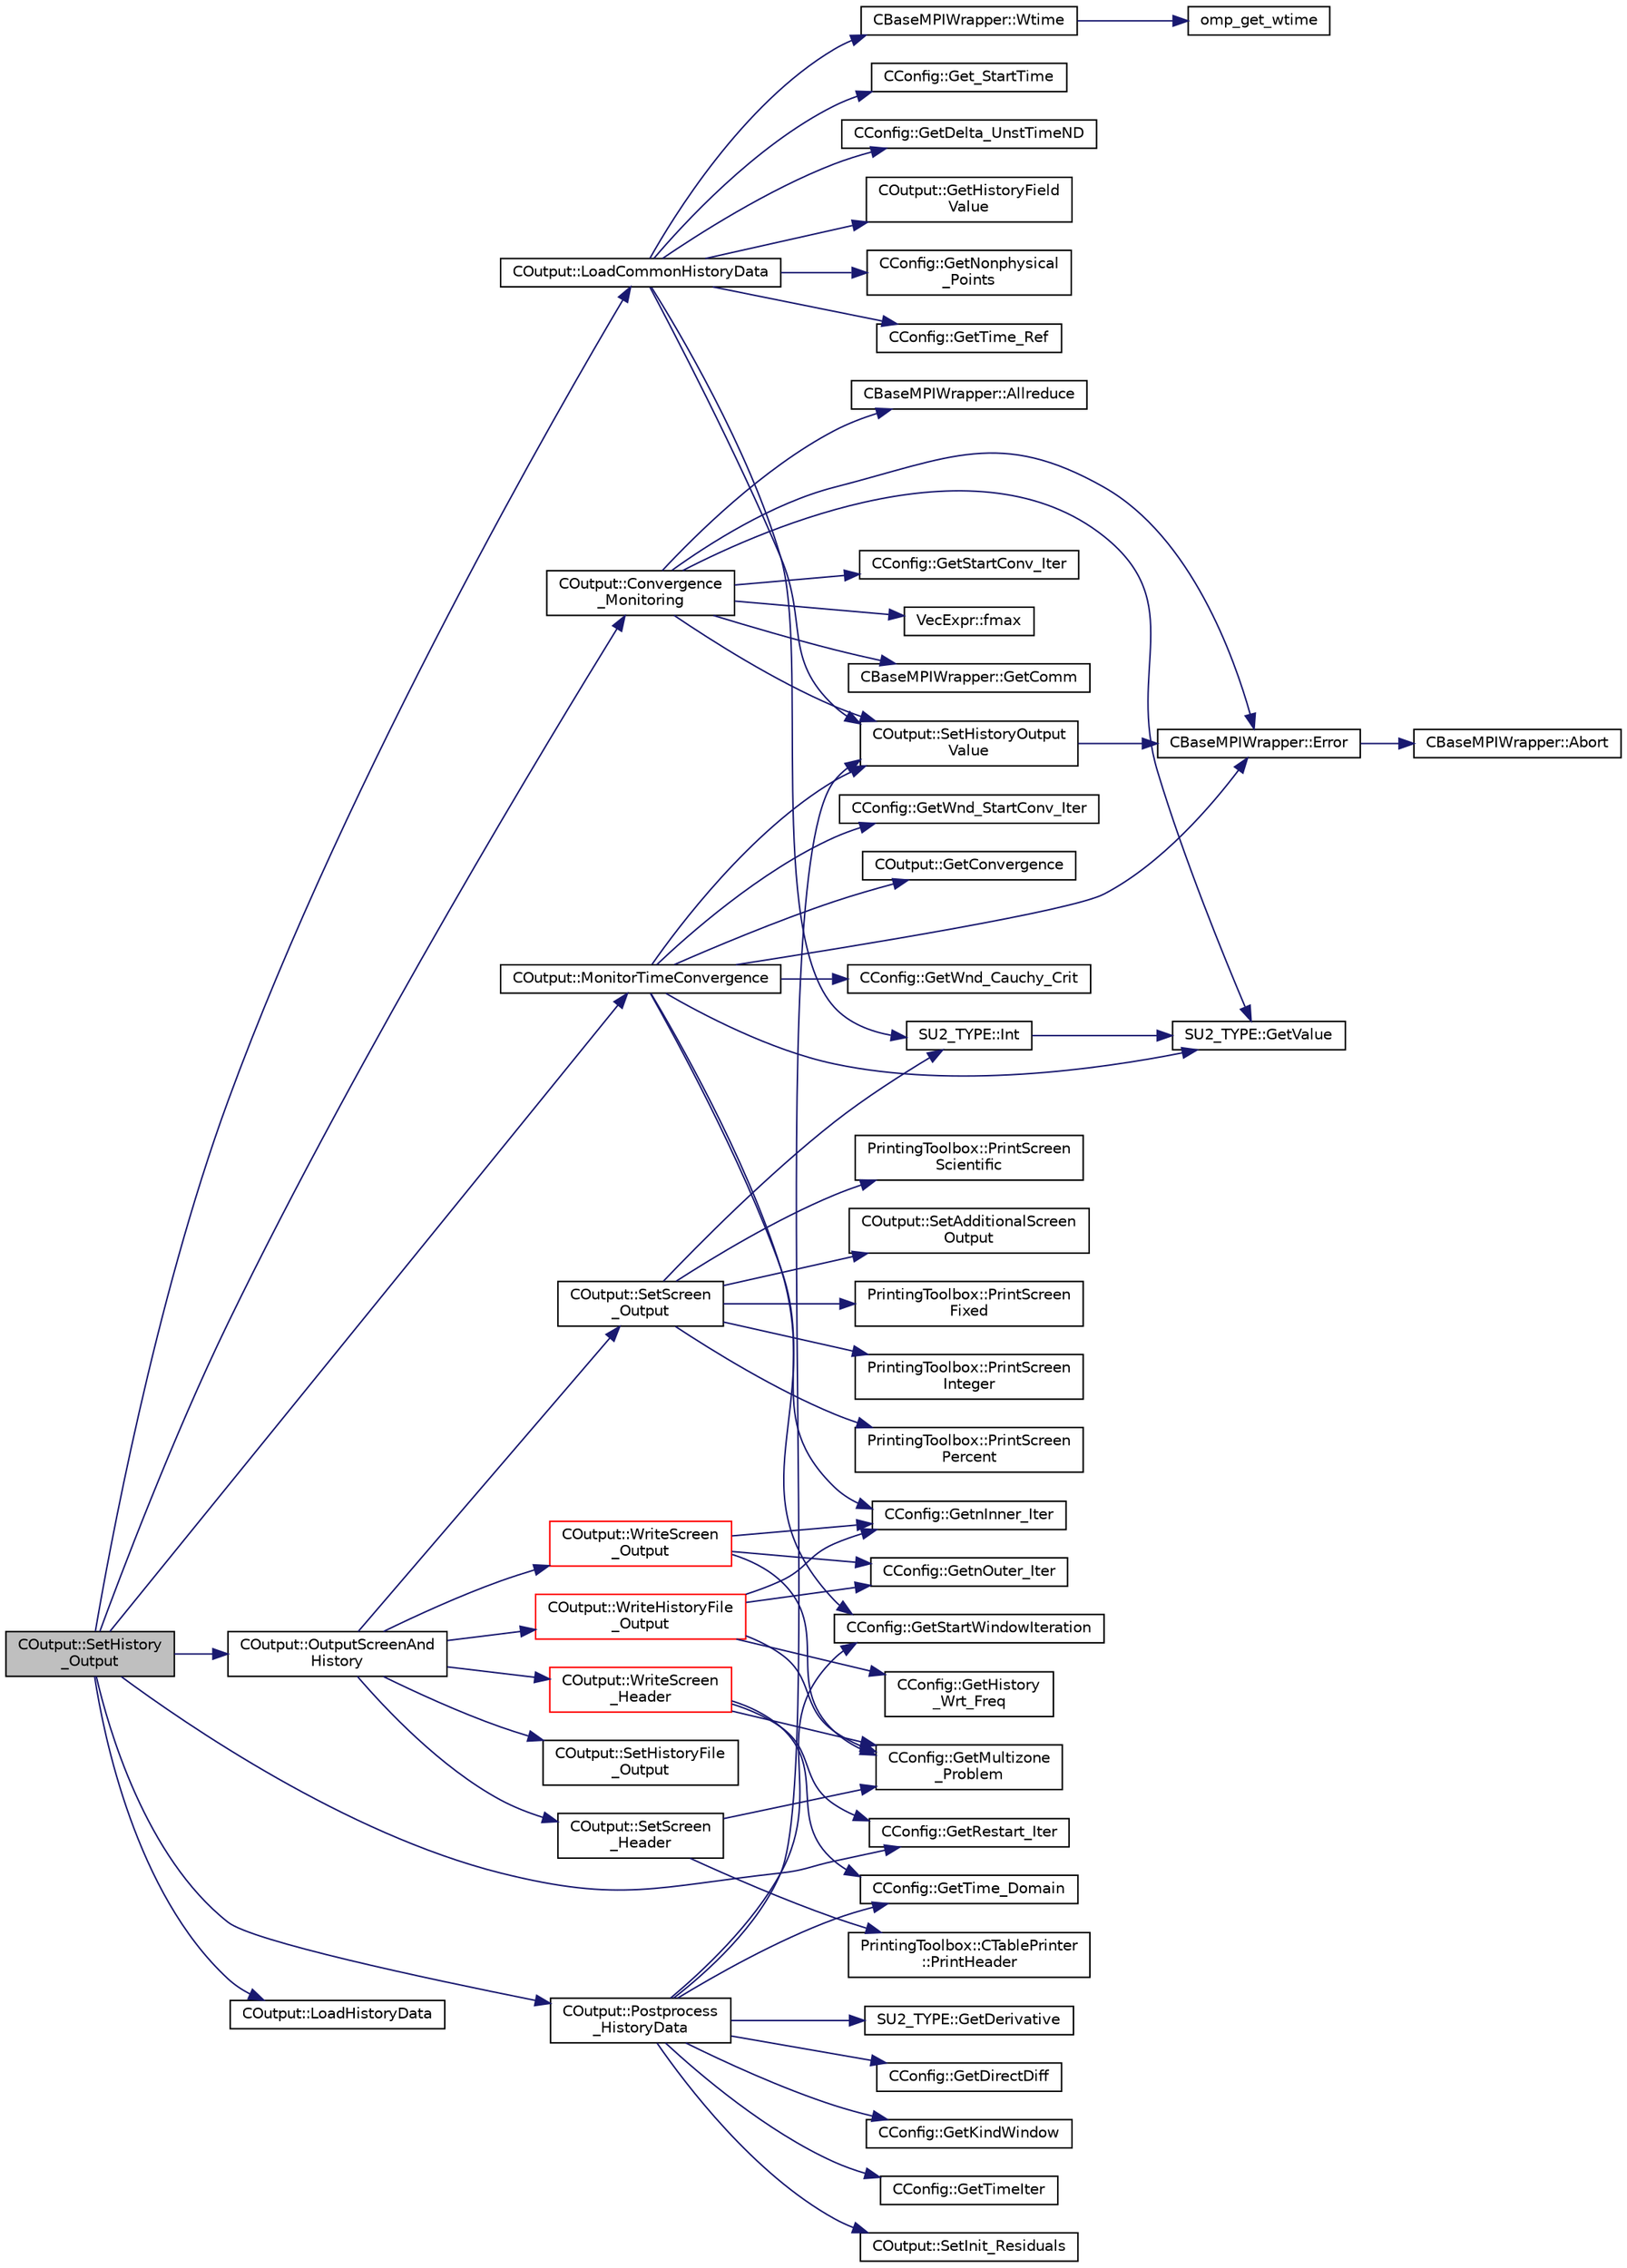 digraph "COutput::SetHistory_Output"
{
 // LATEX_PDF_SIZE
  edge [fontname="Helvetica",fontsize="10",labelfontname="Helvetica",labelfontsize="10"];
  node [fontname="Helvetica",fontsize="10",shape=record];
  rankdir="LR";
  Node1 [label="COutput::SetHistory\l_Output",height=0.2,width=0.4,color="black", fillcolor="grey75", style="filled", fontcolor="black",tooltip="Collects history data from the solvers, monitors the convergence and writes to screen and history fil..."];
  Node1 -> Node2 [color="midnightblue",fontsize="10",style="solid",fontname="Helvetica"];
  Node2 [label="COutput::Convergence\l_Monitoring",height=0.2,width=0.4,color="black", fillcolor="white", style="filled",URL="$classCOutput.html#ad6a512715652bcf82c907b92da4302b8",tooltip="Monitor the convergence of an output field."];
  Node2 -> Node3 [color="midnightblue",fontsize="10",style="solid",fontname="Helvetica"];
  Node3 [label="CBaseMPIWrapper::Allreduce",height=0.2,width=0.4,color="black", fillcolor="white", style="filled",URL="$classCBaseMPIWrapper.html#a381d4b3738c09d92ee1ae9f89715b541",tooltip=" "];
  Node2 -> Node4 [color="midnightblue",fontsize="10",style="solid",fontname="Helvetica"];
  Node4 [label="CBaseMPIWrapper::Error",height=0.2,width=0.4,color="black", fillcolor="white", style="filled",URL="$classCBaseMPIWrapper.html#a04457c47629bda56704e6a8804833eeb",tooltip=" "];
  Node4 -> Node5 [color="midnightblue",fontsize="10",style="solid",fontname="Helvetica"];
  Node5 [label="CBaseMPIWrapper::Abort",height=0.2,width=0.4,color="black", fillcolor="white", style="filled",URL="$classCBaseMPIWrapper.html#af7297d861dca86b45cf561b6ab642e8f",tooltip=" "];
  Node2 -> Node6 [color="midnightblue",fontsize="10",style="solid",fontname="Helvetica"];
  Node6 [label="VecExpr::fmax",height=0.2,width=0.4,color="black", fillcolor="white", style="filled",URL="$group__VecExpr.html#gaa1a2012ba7d4b10571ed831a1e27167f",tooltip=" "];
  Node2 -> Node7 [color="midnightblue",fontsize="10",style="solid",fontname="Helvetica"];
  Node7 [label="CBaseMPIWrapper::GetComm",height=0.2,width=0.4,color="black", fillcolor="white", style="filled",URL="$classCBaseMPIWrapper.html#a8154391fc3522954802889d81d4ef5da",tooltip=" "];
  Node2 -> Node8 [color="midnightblue",fontsize="10",style="solid",fontname="Helvetica"];
  Node8 [label="CConfig::GetStartConv_Iter",height=0.2,width=0.4,color="black", fillcolor="white", style="filled",URL="$classCConfig.html#af39d61d7738b0104b4fe26d8f177c90f",tooltip="Get the number of iterations that are not considered in the convergence criteria."];
  Node2 -> Node9 [color="midnightblue",fontsize="10",style="solid",fontname="Helvetica"];
  Node9 [label="SU2_TYPE::GetValue",height=0.2,width=0.4,color="black", fillcolor="white", style="filled",URL="$namespaceSU2__TYPE.html#adf52a59d6f4e578f7915ec9abbf7cb22",tooltip="Get the (primitive) value of the datatype (needs to be specialized for active types)."];
  Node2 -> Node10 [color="midnightblue",fontsize="10",style="solid",fontname="Helvetica"];
  Node10 [label="COutput::SetHistoryOutput\lValue",height=0.2,width=0.4,color="black", fillcolor="white", style="filled",URL="$classCOutput.html#a1c1f836992f419544472329a44b8836e",tooltip="Set the value of a history output field."];
  Node10 -> Node4 [color="midnightblue",fontsize="10",style="solid",fontname="Helvetica"];
  Node1 -> Node11 [color="midnightblue",fontsize="10",style="solid",fontname="Helvetica"];
  Node11 [label="CConfig::GetRestart_Iter",height=0.2,width=0.4,color="black", fillcolor="white", style="filled",URL="$classCConfig.html#aeca467e3a7c02d72b28ade957614035c",tooltip="Get the restart iteration."];
  Node1 -> Node12 [color="midnightblue",fontsize="10",style="solid",fontname="Helvetica"];
  Node12 [label="COutput::LoadCommonHistoryData",height=0.2,width=0.4,color="black", fillcolor="white", style="filled",URL="$classCOutput.html#a6babc71093859506fc4ff953467b376f",tooltip="Load values of the history fields common for all solvers."];
  Node12 -> Node13 [color="midnightblue",fontsize="10",style="solid",fontname="Helvetica"];
  Node13 [label="CConfig::Get_StartTime",height=0.2,width=0.4,color="black", fillcolor="white", style="filled",URL="$classCConfig.html#ae6674ab7efe2a163bc37cd856defcc82",tooltip="Get the start time to track a phase of the code (preprocessing, compute, output)."];
  Node12 -> Node14 [color="midnightblue",fontsize="10",style="solid",fontname="Helvetica"];
  Node14 [label="CConfig::GetDelta_UnstTimeND",height=0.2,width=0.4,color="black", fillcolor="white", style="filled",URL="$classCConfig.html#a0acfef8e480970316e9e672eacd59e9b",tooltip="If we are prforming an unsteady simulation, there is only one value of the time step for the complete..."];
  Node12 -> Node15 [color="midnightblue",fontsize="10",style="solid",fontname="Helvetica"];
  Node15 [label="COutput::GetHistoryField\lValue",height=0.2,width=0.4,color="black", fillcolor="white", style="filled",URL="$classCOutput.html#a249a132836f70f168631f14b09a8802b",tooltip="Get the value of particular history output field."];
  Node12 -> Node16 [color="midnightblue",fontsize="10",style="solid",fontname="Helvetica"];
  Node16 [label="CConfig::GetNonphysical\l_Points",height=0.2,width=0.4,color="black", fillcolor="white", style="filled",URL="$classCConfig.html#a33c414309ccb1bd19db65361a7d23da2",tooltip="Get the current number of non-physical nodes in the solution."];
  Node12 -> Node17 [color="midnightblue",fontsize="10",style="solid",fontname="Helvetica"];
  Node17 [label="CConfig::GetTime_Ref",height=0.2,width=0.4,color="black", fillcolor="white", style="filled",URL="$classCConfig.html#a4c79c371ab6c2973f768a6104fce3853",tooltip="Get the value of the reference time for non-dimensionalization."];
  Node12 -> Node18 [color="midnightblue",fontsize="10",style="solid",fontname="Helvetica"];
  Node18 [label="SU2_TYPE::Int",height=0.2,width=0.4,color="black", fillcolor="white", style="filled",URL="$namespaceSU2__TYPE.html#a6b48817766d8a6486caa2807a52f6bae",tooltip="Casts the primitive value to int (uses GetValue, already implemented for each type)."];
  Node18 -> Node9 [color="midnightblue",fontsize="10",style="solid",fontname="Helvetica"];
  Node12 -> Node10 [color="midnightblue",fontsize="10",style="solid",fontname="Helvetica"];
  Node12 -> Node19 [color="midnightblue",fontsize="10",style="solid",fontname="Helvetica"];
  Node19 [label="CBaseMPIWrapper::Wtime",height=0.2,width=0.4,color="black", fillcolor="white", style="filled",URL="$classCBaseMPIWrapper.html#adcf32aa628d4b515e8835bc5c56fbf08",tooltip=" "];
  Node19 -> Node20 [color="midnightblue",fontsize="10",style="solid",fontname="Helvetica"];
  Node20 [label="omp_get_wtime",height=0.2,width=0.4,color="black", fillcolor="white", style="filled",URL="$omp__structure_8hpp.html#a649bd48ab038a72108f11f5a85316266",tooltip="Return the wall time."];
  Node1 -> Node21 [color="midnightblue",fontsize="10",style="solid",fontname="Helvetica"];
  Node21 [label="COutput::LoadHistoryData",height=0.2,width=0.4,color="black", fillcolor="white", style="filled",URL="$classCOutput.html#a0e243627ea7e1ef04e68cd9b51d2736b",tooltip="Load the history output field values."];
  Node1 -> Node22 [color="midnightblue",fontsize="10",style="solid",fontname="Helvetica"];
  Node22 [label="COutput::MonitorTimeConvergence",height=0.2,width=0.4,color="black", fillcolor="white", style="filled",URL="$classCOutput.html#abf0226a5664f3309f2b7e1b4be6296c2",tooltip="Monitor the time convergence of the specified windowed-time-averaged ouput."];
  Node22 -> Node4 [color="midnightblue",fontsize="10",style="solid",fontname="Helvetica"];
  Node22 -> Node23 [color="midnightblue",fontsize="10",style="solid",fontname="Helvetica"];
  Node23 [label="COutput::GetConvergence",height=0.2,width=0.4,color="black", fillcolor="white", style="filled",URL="$classCOutput.html#a585498dfa05e2c633f5e556220ce1fa2",tooltip="Get convergence of the problem."];
  Node22 -> Node24 [color="midnightblue",fontsize="10",style="solid",fontname="Helvetica"];
  Node24 [label="CConfig::GetnInner_Iter",height=0.2,width=0.4,color="black", fillcolor="white", style="filled",URL="$classCConfig.html#a096cf3c68234d10476425acf40a7bf40",tooltip="Get the number of inner iterations."];
  Node22 -> Node25 [color="midnightblue",fontsize="10",style="solid",fontname="Helvetica"];
  Node25 [label="CConfig::GetStartWindowIteration",height=0.2,width=0.4,color="black", fillcolor="white", style="filled",URL="$classCConfig.html#a63b0d6add42381653e7fd36acfa9afad",tooltip="Get the Starting Iteration for the windowing approach in Sensitivity Analysis for period-averaged out..."];
  Node22 -> Node9 [color="midnightblue",fontsize="10",style="solid",fontname="Helvetica"];
  Node22 -> Node26 [color="midnightblue",fontsize="10",style="solid",fontname="Helvetica"];
  Node26 [label="CConfig::GetWnd_Cauchy_Crit",height=0.2,width=0.4,color="black", fillcolor="white", style="filled",URL="$classCConfig.html#aa074bd70eeb57bbdf6ae340f93389096",tooltip="Get the boolean value, whether the the Cauchy method for the time averaged windowed objective functio..."];
  Node22 -> Node27 [color="midnightblue",fontsize="10",style="solid",fontname="Helvetica"];
  Node27 [label="CConfig::GetWnd_StartConv_Iter",height=0.2,width=0.4,color="black", fillcolor="white", style="filled",URL="$classCConfig.html#aede3cd71646e18ee658ae5e02ddac171",tooltip="Get the number of iterations that are not considered in the convergence criteria for the windowed ave..."];
  Node22 -> Node10 [color="midnightblue",fontsize="10",style="solid",fontname="Helvetica"];
  Node1 -> Node28 [color="midnightblue",fontsize="10",style="solid",fontname="Helvetica"];
  Node28 [label="COutput::OutputScreenAnd\lHistory",height=0.2,width=0.4,color="black", fillcolor="white", style="filled",URL="$classCOutput.html#aeb8eeb121eddd2aeb2d24de85799b62a",tooltip="Write screen and history output."];
  Node28 -> Node29 [color="midnightblue",fontsize="10",style="solid",fontname="Helvetica"];
  Node29 [label="COutput::SetHistoryFile\l_Output",height=0.2,width=0.4,color="black", fillcolor="white", style="filled",URL="$classCOutput.html#a4c0b7b497eb481165ce77263eddfb8c5",tooltip="Write the history file output."];
  Node28 -> Node30 [color="midnightblue",fontsize="10",style="solid",fontname="Helvetica"];
  Node30 [label="COutput::SetScreen\l_Header",height=0.2,width=0.4,color="black", fillcolor="white", style="filled",URL="$classCOutput.html#a79fe81a3449dc546547632acbc657098",tooltip="Write the screen header."];
  Node30 -> Node31 [color="midnightblue",fontsize="10",style="solid",fontname="Helvetica"];
  Node31 [label="CConfig::GetMultizone\l_Problem",height=0.2,width=0.4,color="black", fillcolor="white", style="filled",URL="$classCConfig.html#abafdda03255a7f71a9701ded02f6d231",tooltip="Get whether the simulation we are running is a multizone simulation."];
  Node30 -> Node32 [color="midnightblue",fontsize="10",style="solid",fontname="Helvetica"];
  Node32 [label="PrintingToolbox::CTablePrinter\l::PrintHeader",height=0.2,width=0.4,color="black", fillcolor="white", style="filled",URL="$classPrintingToolbox_1_1CTablePrinter.html#a475fafce69bdc78e973a2546e6e6be76",tooltip="Print the header."];
  Node28 -> Node33 [color="midnightblue",fontsize="10",style="solid",fontname="Helvetica"];
  Node33 [label="COutput::SetScreen\l_Output",height=0.2,width=0.4,color="black", fillcolor="white", style="filled",URL="$classCOutput.html#a12c6e2278ae735734b1e1ac4e0662e3b",tooltip="Write the screen output."];
  Node33 -> Node18 [color="midnightblue",fontsize="10",style="solid",fontname="Helvetica"];
  Node33 -> Node34 [color="midnightblue",fontsize="10",style="solid",fontname="Helvetica"];
  Node34 [label="PrintingToolbox::PrintScreen\lFixed",height=0.2,width=0.4,color="black", fillcolor="white", style="filled",URL="$namespacePrintingToolbox.html#ad6390232d3c2a433c5960f8c458013f6",tooltip=" "];
  Node33 -> Node35 [color="midnightblue",fontsize="10",style="solid",fontname="Helvetica"];
  Node35 [label="PrintingToolbox::PrintScreen\lInteger",height=0.2,width=0.4,color="black", fillcolor="white", style="filled",URL="$namespacePrintingToolbox.html#a32337e97902d706055b5bf4d382b9e62",tooltip=" "];
  Node33 -> Node36 [color="midnightblue",fontsize="10",style="solid",fontname="Helvetica"];
  Node36 [label="PrintingToolbox::PrintScreen\lPercent",height=0.2,width=0.4,color="black", fillcolor="white", style="filled",URL="$namespacePrintingToolbox.html#a280fbea247b5c2f3b103fb2ec335c472",tooltip=" "];
  Node33 -> Node37 [color="midnightblue",fontsize="10",style="solid",fontname="Helvetica"];
  Node37 [label="PrintingToolbox::PrintScreen\lScientific",height=0.2,width=0.4,color="black", fillcolor="white", style="filled",URL="$namespacePrintingToolbox.html#ae20b7c52fb2913bed462ed4adfaa8d4d",tooltip=" "];
  Node33 -> Node38 [color="midnightblue",fontsize="10",style="solid",fontname="Helvetica"];
  Node38 [label="COutput::SetAdditionalScreen\lOutput",height=0.2,width=0.4,color="black", fillcolor="white", style="filled",URL="$classCOutput.html#a7fa829ad6c84d22214c007ad3b209e9d",tooltip="Write any additional output defined for the current solver."];
  Node28 -> Node39 [color="midnightblue",fontsize="10",style="solid",fontname="Helvetica"];
  Node39 [label="COutput::WriteHistoryFile\l_Output",height=0.2,width=0.4,color="red", fillcolor="white", style="filled",URL="$classCOutput.html#a68fc49d37584bda500d0479f130dbee5",tooltip="Determines if the history file output."];
  Node39 -> Node40 [color="midnightblue",fontsize="10",style="solid",fontname="Helvetica"];
  Node40 [label="CConfig::GetHistory\l_Wrt_Freq",height=0.2,width=0.4,color="black", fillcolor="white", style="filled",URL="$classCConfig.html#af81f5e9bda6433ae3119a2b480362388",tooltip="GetHistory_Wrt_Freq_Inner."];
  Node39 -> Node31 [color="midnightblue",fontsize="10",style="solid",fontname="Helvetica"];
  Node39 -> Node24 [color="midnightblue",fontsize="10",style="solid",fontname="Helvetica"];
  Node39 -> Node41 [color="midnightblue",fontsize="10",style="solid",fontname="Helvetica"];
  Node41 [label="CConfig::GetnOuter_Iter",height=0.2,width=0.4,color="black", fillcolor="white", style="filled",URL="$classCConfig.html#a898cd36650fcc3a639c12e9b8ab8373a",tooltip="Get the number of outer iterations."];
  Node28 -> Node45 [color="midnightblue",fontsize="10",style="solid",fontname="Helvetica"];
  Node45 [label="COutput::WriteScreen\l_Header",height=0.2,width=0.4,color="red", fillcolor="white", style="filled",URL="$classCOutput.html#ad9415476041929a92aa41652367c3e54",tooltip="Determines if the screen header should be written."];
  Node45 -> Node31 [color="midnightblue",fontsize="10",style="solid",fontname="Helvetica"];
  Node45 -> Node11 [color="midnightblue",fontsize="10",style="solid",fontname="Helvetica"];
  Node45 -> Node48 [color="midnightblue",fontsize="10",style="solid",fontname="Helvetica"];
  Node48 [label="CConfig::GetTime_Domain",height=0.2,width=0.4,color="black", fillcolor="white", style="filled",URL="$classCConfig.html#a85d2e3cf43b77c63642c40c235b853f3",tooltip="Check if the multizone problem is solved for time domain."];
  Node28 -> Node50 [color="midnightblue",fontsize="10",style="solid",fontname="Helvetica"];
  Node50 [label="COutput::WriteScreen\l_Output",height=0.2,width=0.4,color="red", fillcolor="white", style="filled",URL="$classCOutput.html#a26b3b392199d523b4b980328801c8779",tooltip="Determines if the screen header should be written."];
  Node50 -> Node31 [color="midnightblue",fontsize="10",style="solid",fontname="Helvetica"];
  Node50 -> Node24 [color="midnightblue",fontsize="10",style="solid",fontname="Helvetica"];
  Node50 -> Node41 [color="midnightblue",fontsize="10",style="solid",fontname="Helvetica"];
  Node1 -> Node51 [color="midnightblue",fontsize="10",style="solid",fontname="Helvetica"];
  Node51 [label="COutput::Postprocess\l_HistoryData",height=0.2,width=0.4,color="black", fillcolor="white", style="filled",URL="$classCOutput.html#ab2286efe6e4b78dd0daf13d2f1a6f886",tooltip="Postprocess_HistoryData."];
  Node51 -> Node52 [color="midnightblue",fontsize="10",style="solid",fontname="Helvetica"];
  Node52 [label="SU2_TYPE::GetDerivative",height=0.2,width=0.4,color="black", fillcolor="white", style="filled",URL="$namespaceSU2__TYPE.html#a7300627e76e21e6d1a3bd8bf7c2fcd74",tooltip="Get the derivative value of the datatype (needs to be implemented for each new type)."];
  Node51 -> Node53 [color="midnightblue",fontsize="10",style="solid",fontname="Helvetica"];
  Node53 [label="CConfig::GetDirectDiff",height=0.2,width=0.4,color="black", fillcolor="white", style="filled",URL="$classCConfig.html#a1756760d4a98f886411a703d71bda3f2",tooltip="Get the direct differentation method."];
  Node51 -> Node54 [color="midnightblue",fontsize="10",style="solid",fontname="Helvetica"];
  Node54 [label="CConfig::GetKindWindow",height=0.2,width=0.4,color="black", fillcolor="white", style="filled",URL="$classCConfig.html#ade88b12b751446e55c47e542ce4ae764",tooltip="Get Index of the window function used as weight in the cost functional."];
  Node51 -> Node25 [color="midnightblue",fontsize="10",style="solid",fontname="Helvetica"];
  Node51 -> Node48 [color="midnightblue",fontsize="10",style="solid",fontname="Helvetica"];
  Node51 -> Node55 [color="midnightblue",fontsize="10",style="solid",fontname="Helvetica"];
  Node55 [label="CConfig::GetTimeIter",height=0.2,width=0.4,color="black", fillcolor="white", style="filled",URL="$classCConfig.html#aec6051895c2e4f593a5c245104548b78",tooltip="Get the current time iteration number."];
  Node51 -> Node10 [color="midnightblue",fontsize="10",style="solid",fontname="Helvetica"];
  Node51 -> Node56 [color="midnightblue",fontsize="10",style="solid",fontname="Helvetica"];
  Node56 [label="COutput::SetInit_Residuals",height=0.2,width=0.4,color="black", fillcolor="white", style="filled",URL="$classCOutput.html#af4ab876a491ebf16f68f336142734136",tooltip="Check whether the base values for relative residuals should be initialized."];
}
